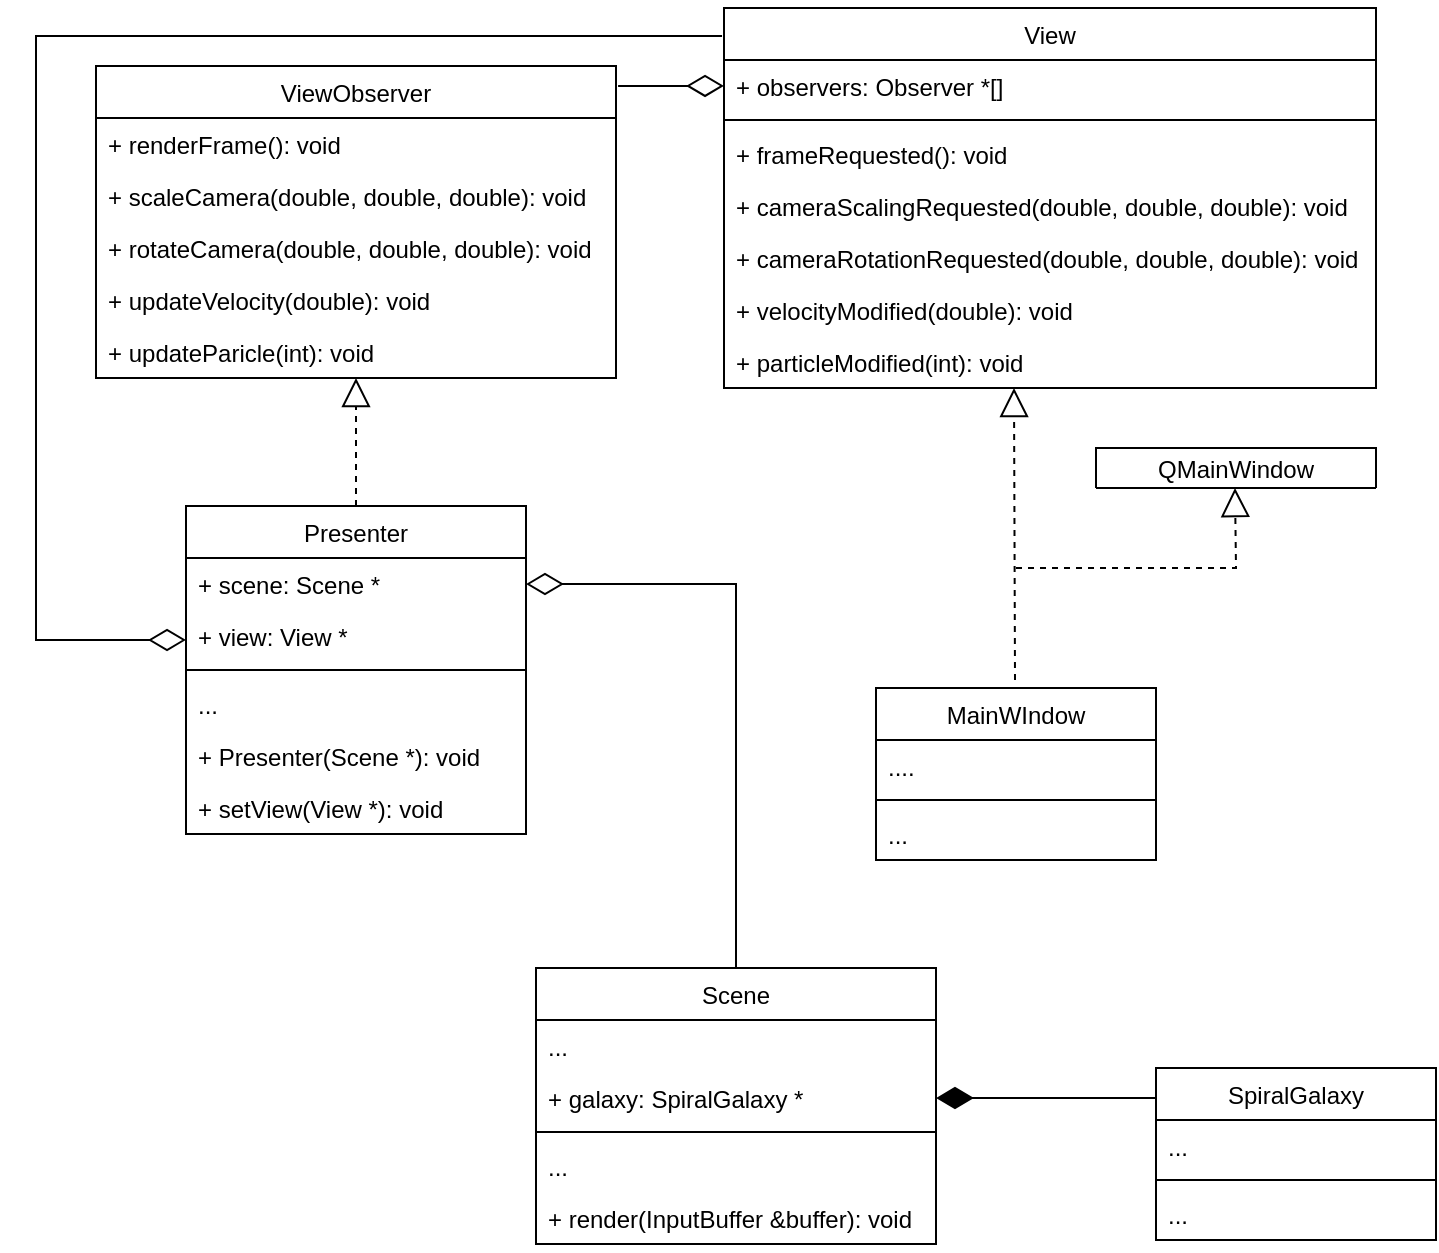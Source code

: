 <mxfile version="12.8.1" type="device"><diagram id="C5RBs43oDa-KdzZeNtuy" name="Page-1"><mxGraphModel dx="1408" dy="706" grid="1" gridSize="10" guides="1" tooltips="1" connect="1" arrows="1" fold="1" page="1" pageScale="1" pageWidth="827" pageHeight="1169" math="0" shadow="0"><root><mxCell id="WIyWlLk6GJQsqaUBKTNV-0"/><mxCell id="WIyWlLk6GJQsqaUBKTNV-1" parent="WIyWlLk6GJQsqaUBKTNV-0"/><mxCell id="GJMTtwCUZ4_fLfdoSKqY-0" value="ViewObserver" style="swimlane;fontStyle=0;childLayout=stackLayout;horizontal=1;startSize=26;fillColor=none;horizontalStack=0;resizeParent=1;resizeParentMax=0;resizeLast=0;collapsible=1;marginBottom=0;" vertex="1" parent="WIyWlLk6GJQsqaUBKTNV-1"><mxGeometry x="100" y="219" width="260" height="156" as="geometry"/></mxCell><mxCell id="GJMTtwCUZ4_fLfdoSKqY-1" value="+ renderFrame(): void" style="text;strokeColor=none;fillColor=none;align=left;verticalAlign=top;spacingLeft=4;spacingRight=4;overflow=hidden;rotatable=0;points=[[0,0.5],[1,0.5]];portConstraint=eastwest;" vertex="1" parent="GJMTtwCUZ4_fLfdoSKqY-0"><mxGeometry y="26" width="260" height="26" as="geometry"/></mxCell><mxCell id="GJMTtwCUZ4_fLfdoSKqY-2" value="+ scaleCamera(double, double, double): void&#10;" style="text;strokeColor=none;fillColor=none;align=left;verticalAlign=top;spacingLeft=4;spacingRight=4;overflow=hidden;rotatable=0;points=[[0,0.5],[1,0.5]];portConstraint=eastwest;" vertex="1" parent="GJMTtwCUZ4_fLfdoSKqY-0"><mxGeometry y="52" width="260" height="26" as="geometry"/></mxCell><mxCell id="GJMTtwCUZ4_fLfdoSKqY-3" value="+ rotateCamera(double, double, double): void&#10;" style="text;strokeColor=none;fillColor=none;align=left;verticalAlign=top;spacingLeft=4;spacingRight=4;overflow=hidden;rotatable=0;points=[[0,0.5],[1,0.5]];portConstraint=eastwest;" vertex="1" parent="GJMTtwCUZ4_fLfdoSKqY-0"><mxGeometry y="78" width="260" height="26" as="geometry"/></mxCell><mxCell id="GJMTtwCUZ4_fLfdoSKqY-4" value="+ updateVelocity(double): void" style="text;strokeColor=none;fillColor=none;align=left;verticalAlign=top;spacingLeft=4;spacingRight=4;overflow=hidden;rotatable=0;points=[[0,0.5],[1,0.5]];portConstraint=eastwest;" vertex="1" parent="GJMTtwCUZ4_fLfdoSKqY-0"><mxGeometry y="104" width="260" height="26" as="geometry"/></mxCell><mxCell id="GJMTtwCUZ4_fLfdoSKqY-5" value="+ updateParicle(int): void" style="text;strokeColor=none;fillColor=none;align=left;verticalAlign=top;spacingLeft=4;spacingRight=4;overflow=hidden;rotatable=0;points=[[0,0.5],[1,0.5]];portConstraint=eastwest;" vertex="1" parent="GJMTtwCUZ4_fLfdoSKqY-0"><mxGeometry y="130" width="260" height="26" as="geometry"/></mxCell><mxCell id="GJMTtwCUZ4_fLfdoSKqY-6" value="Presenter" style="swimlane;fontStyle=0;childLayout=stackLayout;horizontal=1;startSize=26;fillColor=none;horizontalStack=0;resizeParent=1;resizeParentMax=0;resizeLast=0;collapsible=1;marginBottom=0;" vertex="1" parent="WIyWlLk6GJQsqaUBKTNV-1"><mxGeometry x="145" y="439" width="170" height="164" as="geometry"/></mxCell><mxCell id="GJMTtwCUZ4_fLfdoSKqY-17" value="+ scene: Scene *" style="text;strokeColor=none;fillColor=none;align=left;verticalAlign=top;spacingLeft=4;spacingRight=4;overflow=hidden;rotatable=0;points=[[0,0.5],[1,0.5]];portConstraint=eastwest;" vertex="1" parent="GJMTtwCUZ4_fLfdoSKqY-6"><mxGeometry y="26" width="170" height="26" as="geometry"/></mxCell><mxCell id="GJMTtwCUZ4_fLfdoSKqY-19" value="+ view: View *" style="text;strokeColor=none;fillColor=none;align=left;verticalAlign=top;spacingLeft=4;spacingRight=4;overflow=hidden;rotatable=0;points=[[0,0.5],[1,0.5]];portConstraint=eastwest;" vertex="1" parent="GJMTtwCUZ4_fLfdoSKqY-6"><mxGeometry y="52" width="170" height="26" as="geometry"/></mxCell><mxCell id="GJMTtwCUZ4_fLfdoSKqY-18" value="" style="line;strokeWidth=1;fillColor=none;align=left;verticalAlign=middle;spacingTop=-1;spacingLeft=3;spacingRight=3;rotatable=0;labelPosition=right;points=[];portConstraint=eastwest;" vertex="1" parent="GJMTtwCUZ4_fLfdoSKqY-6"><mxGeometry y="78" width="170" height="8" as="geometry"/></mxCell><mxCell id="GJMTtwCUZ4_fLfdoSKqY-12" value="...&#10;" style="text;strokeColor=none;fillColor=none;align=left;verticalAlign=top;spacingLeft=4;spacingRight=4;overflow=hidden;rotatable=0;points=[[0,0.5],[1,0.5]];portConstraint=eastwest;" vertex="1" parent="GJMTtwCUZ4_fLfdoSKqY-6"><mxGeometry y="86" width="170" height="26" as="geometry"/></mxCell><mxCell id="GJMTtwCUZ4_fLfdoSKqY-13" value="+ Presenter(Scene *): void" style="text;strokeColor=none;fillColor=none;align=left;verticalAlign=top;spacingLeft=4;spacingRight=4;overflow=hidden;rotatable=0;points=[[0,0.5],[1,0.5]];portConstraint=eastwest;" vertex="1" parent="GJMTtwCUZ4_fLfdoSKqY-6"><mxGeometry y="112" width="170" height="26" as="geometry"/></mxCell><mxCell id="GJMTtwCUZ4_fLfdoSKqY-15" value="+ setView(View *): void" style="text;strokeColor=none;fillColor=none;align=left;verticalAlign=top;spacingLeft=4;spacingRight=4;overflow=hidden;rotatable=0;points=[[0,0.5],[1,0.5]];portConstraint=eastwest;" vertex="1" parent="GJMTtwCUZ4_fLfdoSKqY-6"><mxGeometry y="138" width="170" height="26" as="geometry"/></mxCell><mxCell id="GJMTtwCUZ4_fLfdoSKqY-23" value="" style="endArrow=block;dashed=1;endFill=0;endSize=12;html=1;exitX=0.5;exitY=0;exitDx=0;exitDy=0;" edge="1" parent="WIyWlLk6GJQsqaUBKTNV-1" source="GJMTtwCUZ4_fLfdoSKqY-6" target="GJMTtwCUZ4_fLfdoSKqY-5"><mxGeometry width="160" relative="1" as="geometry"><mxPoint x="20" y="419" as="sourcePoint"/><mxPoint x="180" y="419" as="targetPoint"/></mxGeometry></mxCell><mxCell id="GJMTtwCUZ4_fLfdoSKqY-31" value="View" style="swimlane;fontStyle=0;childLayout=stackLayout;horizontal=1;startSize=26;fillColor=none;horizontalStack=0;resizeParent=1;resizeParentMax=0;resizeLast=0;collapsible=1;marginBottom=0;" vertex="1" parent="WIyWlLk6GJQsqaUBKTNV-1"><mxGeometry x="414" y="190" width="326" height="190" as="geometry"/></mxCell><mxCell id="GJMTtwCUZ4_fLfdoSKqY-65" value="+ observers: Observer *[]" style="text;strokeColor=none;fillColor=none;align=left;verticalAlign=top;spacingLeft=4;spacingRight=4;overflow=hidden;rotatable=0;points=[[0,0.5],[1,0.5]];portConstraint=eastwest;" vertex="1" parent="GJMTtwCUZ4_fLfdoSKqY-31"><mxGeometry y="26" width="326" height="26" as="geometry"/></mxCell><mxCell id="GJMTtwCUZ4_fLfdoSKqY-66" value="" style="line;strokeWidth=1;fillColor=none;align=left;verticalAlign=middle;spacingTop=-1;spacingLeft=3;spacingRight=3;rotatable=0;labelPosition=right;points=[];portConstraint=eastwest;" vertex="1" parent="GJMTtwCUZ4_fLfdoSKqY-31"><mxGeometry y="52" width="326" height="8" as="geometry"/></mxCell><mxCell id="GJMTtwCUZ4_fLfdoSKqY-32" value="+ frameRequested(): void" style="text;strokeColor=none;fillColor=none;align=left;verticalAlign=top;spacingLeft=4;spacingRight=4;overflow=hidden;rotatable=0;points=[[0,0.5],[1,0.5]];portConstraint=eastwest;" vertex="1" parent="GJMTtwCUZ4_fLfdoSKqY-31"><mxGeometry y="60" width="326" height="26" as="geometry"/></mxCell><mxCell id="GJMTtwCUZ4_fLfdoSKqY-33" value="+ cameraScalingRequested(double, double, double): void&#10;" style="text;strokeColor=none;fillColor=none;align=left;verticalAlign=top;spacingLeft=4;spacingRight=4;overflow=hidden;rotatable=0;points=[[0,0.5],[1,0.5]];portConstraint=eastwest;" vertex="1" parent="GJMTtwCUZ4_fLfdoSKqY-31"><mxGeometry y="86" width="326" height="26" as="geometry"/></mxCell><mxCell id="GJMTtwCUZ4_fLfdoSKqY-34" value="+ cameraRotationRequested(double, double, double): void&#10;" style="text;strokeColor=none;fillColor=none;align=left;verticalAlign=top;spacingLeft=4;spacingRight=4;overflow=hidden;rotatable=0;points=[[0,0.5],[1,0.5]];portConstraint=eastwest;" vertex="1" parent="GJMTtwCUZ4_fLfdoSKqY-31"><mxGeometry y="112" width="326" height="26" as="geometry"/></mxCell><mxCell id="GJMTtwCUZ4_fLfdoSKqY-35" value="+ velocityModified(double): void&#10;" style="text;strokeColor=none;fillColor=none;align=left;verticalAlign=top;spacingLeft=4;spacingRight=4;overflow=hidden;rotatable=0;points=[[0,0.5],[1,0.5]];portConstraint=eastwest;" vertex="1" parent="GJMTtwCUZ4_fLfdoSKqY-31"><mxGeometry y="138" width="326" height="26" as="geometry"/></mxCell><mxCell id="GJMTtwCUZ4_fLfdoSKqY-36" value="+ particleModified(int): void" style="text;strokeColor=none;fillColor=none;align=left;verticalAlign=top;spacingLeft=4;spacingRight=4;overflow=hidden;rotatable=0;points=[[0,0.5],[1,0.5]];portConstraint=eastwest;" vertex="1" parent="GJMTtwCUZ4_fLfdoSKqY-31"><mxGeometry y="164" width="326" height="26" as="geometry"/></mxCell><mxCell id="GJMTtwCUZ4_fLfdoSKqY-42" value="QMainWindow" style="swimlane;fontStyle=0;childLayout=stackLayout;horizontal=1;startSize=26;fillColor=none;horizontalStack=0;resizeParent=1;resizeParentMax=0;resizeLast=0;collapsible=1;marginBottom=0;" vertex="1" parent="WIyWlLk6GJQsqaUBKTNV-1"><mxGeometry x="600" y="410" width="140" height="20" as="geometry"/></mxCell><mxCell id="GJMTtwCUZ4_fLfdoSKqY-46" value="MainWIndow" style="swimlane;fontStyle=0;childLayout=stackLayout;horizontal=1;startSize=26;fillColor=none;horizontalStack=0;resizeParent=1;resizeParentMax=0;resizeLast=0;collapsible=1;marginBottom=0;" vertex="1" parent="WIyWlLk6GJQsqaUBKTNV-1"><mxGeometry x="490" y="530" width="140" height="86" as="geometry"/></mxCell><mxCell id="GJMTtwCUZ4_fLfdoSKqY-47" value="...." style="text;strokeColor=none;fillColor=none;align=left;verticalAlign=top;spacingLeft=4;spacingRight=4;overflow=hidden;rotatable=0;points=[[0,0.5],[1,0.5]];portConstraint=eastwest;" vertex="1" parent="GJMTtwCUZ4_fLfdoSKqY-46"><mxGeometry y="26" width="140" height="26" as="geometry"/></mxCell><mxCell id="GJMTtwCUZ4_fLfdoSKqY-53" value="" style="line;strokeWidth=1;fillColor=none;align=left;verticalAlign=middle;spacingTop=-1;spacingLeft=3;spacingRight=3;rotatable=0;labelPosition=right;points=[];portConstraint=eastwest;" vertex="1" parent="GJMTtwCUZ4_fLfdoSKqY-46"><mxGeometry y="52" width="140" height="8" as="geometry"/></mxCell><mxCell id="GJMTtwCUZ4_fLfdoSKqY-48" value="..." style="text;strokeColor=none;fillColor=none;align=left;verticalAlign=top;spacingLeft=4;spacingRight=4;overflow=hidden;rotatable=0;points=[[0,0.5],[1,0.5]];portConstraint=eastwest;" vertex="1" parent="GJMTtwCUZ4_fLfdoSKqY-46"><mxGeometry y="60" width="140" height="26" as="geometry"/></mxCell><mxCell id="GJMTtwCUZ4_fLfdoSKqY-50" value="" style="endArrow=block;dashed=1;endFill=0;endSize=12;html=1;exitX=0.5;exitY=0;exitDx=0;exitDy=0;" edge="1" parent="WIyWlLk6GJQsqaUBKTNV-1"><mxGeometry width="160" relative="1" as="geometry"><mxPoint x="559.5" y="526" as="sourcePoint"/><mxPoint x="559" y="380" as="targetPoint"/></mxGeometry></mxCell><mxCell id="GJMTtwCUZ4_fLfdoSKqY-52" value="" style="endArrow=block;dashed=1;endFill=0;endSize=12;html=1;rounded=0;" edge="1" parent="WIyWlLk6GJQsqaUBKTNV-1"><mxGeometry width="160" relative="1" as="geometry"><mxPoint x="560" y="470" as="sourcePoint"/><mxPoint x="669.5" y="430" as="targetPoint"/><Array as="points"><mxPoint x="670" y="470"/></Array></mxGeometry></mxCell><mxCell id="GJMTtwCUZ4_fLfdoSKqY-58" value="Scene" style="swimlane;fontStyle=0;childLayout=stackLayout;horizontal=1;startSize=26;fillColor=none;horizontalStack=0;resizeParent=1;resizeParentMax=0;resizeLast=0;collapsible=1;marginBottom=0;" vertex="1" parent="WIyWlLk6GJQsqaUBKTNV-1"><mxGeometry x="320" y="670" width="200" height="138" as="geometry"/></mxCell><mxCell id="GJMTtwCUZ4_fLfdoSKqY-59" value="..." style="text;strokeColor=none;fillColor=none;align=left;verticalAlign=top;spacingLeft=4;spacingRight=4;overflow=hidden;rotatable=0;points=[[0,0.5],[1,0.5]];portConstraint=eastwest;" vertex="1" parent="GJMTtwCUZ4_fLfdoSKqY-58"><mxGeometry y="26" width="200" height="26" as="geometry"/></mxCell><mxCell id="GJMTtwCUZ4_fLfdoSKqY-74" value="+ galaxy: SpiralGalaxy *" style="text;strokeColor=none;fillColor=none;align=left;verticalAlign=top;spacingLeft=4;spacingRight=4;overflow=hidden;rotatable=0;points=[[0,0.5],[1,0.5]];portConstraint=eastwest;" vertex="1" parent="GJMTtwCUZ4_fLfdoSKqY-58"><mxGeometry y="52" width="200" height="26" as="geometry"/></mxCell><mxCell id="GJMTtwCUZ4_fLfdoSKqY-62" value="" style="line;strokeWidth=1;fillColor=none;align=left;verticalAlign=middle;spacingTop=-1;spacingLeft=3;spacingRight=3;rotatable=0;labelPosition=right;points=[];portConstraint=eastwest;" vertex="1" parent="GJMTtwCUZ4_fLfdoSKqY-58"><mxGeometry y="78" width="200" height="8" as="geometry"/></mxCell><mxCell id="GJMTtwCUZ4_fLfdoSKqY-60" value="..." style="text;strokeColor=none;fillColor=none;align=left;verticalAlign=top;spacingLeft=4;spacingRight=4;overflow=hidden;rotatable=0;points=[[0,0.5],[1,0.5]];portConstraint=eastwest;" vertex="1" parent="GJMTtwCUZ4_fLfdoSKqY-58"><mxGeometry y="86" width="200" height="26" as="geometry"/></mxCell><mxCell id="GJMTtwCUZ4_fLfdoSKqY-61" value="+ render(InputBuffer &amp;buffer): void&#10;" style="text;strokeColor=none;fillColor=none;align=left;verticalAlign=top;spacingLeft=4;spacingRight=4;overflow=hidden;rotatable=0;points=[[0,0.5],[1,0.5]];portConstraint=eastwest;" vertex="1" parent="GJMTtwCUZ4_fLfdoSKqY-58"><mxGeometry y="112" width="200" height="26" as="geometry"/></mxCell><mxCell id="GJMTtwCUZ4_fLfdoSKqY-68" style="edgeStyle=orthogonalEdgeStyle;rounded=0;orthogonalLoop=1;jettySize=auto;html=1;entryX=1.004;entryY=0.064;entryDx=0;entryDy=0;entryPerimeter=0;endArrow=none;endFill=0;startArrow=diamondThin;startFill=0;strokeWidth=1;sourcePerimeterSpacing=0;startSize=16;" edge="1" parent="WIyWlLk6GJQsqaUBKTNV-1" source="GJMTtwCUZ4_fLfdoSKqY-65" target="GJMTtwCUZ4_fLfdoSKqY-0"><mxGeometry relative="1" as="geometry"/></mxCell><mxCell id="GJMTtwCUZ4_fLfdoSKqY-69" style="edgeStyle=orthogonalEdgeStyle;rounded=0;orthogonalLoop=1;jettySize=auto;html=1;entryX=0.5;entryY=0;entryDx=0;entryDy=0;startArrow=diamondThin;startFill=0;startSize=16;sourcePerimeterSpacing=0;endArrow=none;endFill=0;strokeWidth=1;" edge="1" parent="WIyWlLk6GJQsqaUBKTNV-1" source="GJMTtwCUZ4_fLfdoSKqY-17" target="GJMTtwCUZ4_fLfdoSKqY-58"><mxGeometry relative="1" as="geometry"/></mxCell><mxCell id="GJMTtwCUZ4_fLfdoSKqY-73" style="edgeStyle=orthogonalEdgeStyle;rounded=0;orthogonalLoop=1;jettySize=auto;html=1;entryX=-0.003;entryY=0.063;entryDx=0;entryDy=0;entryPerimeter=0;startArrow=diamondThin;startFill=0;startSize=16;sourcePerimeterSpacing=0;endArrow=none;endFill=0;strokeWidth=1;" edge="1" parent="WIyWlLk6GJQsqaUBKTNV-1"><mxGeometry relative="1" as="geometry"><mxPoint x="145" y="506" as="sourcePoint"/><mxPoint x="413.022" y="203.97" as="targetPoint"/><Array as="points"><mxPoint x="70" y="506"/><mxPoint x="70" y="204"/></Array></mxGeometry></mxCell><mxCell id="GJMTtwCUZ4_fLfdoSKqY-75" value="SpiralGalaxy" style="swimlane;fontStyle=0;childLayout=stackLayout;horizontal=1;startSize=26;fillColor=none;horizontalStack=0;resizeParent=1;resizeParentMax=0;resizeLast=0;collapsible=1;marginBottom=0;" vertex="1" parent="WIyWlLk6GJQsqaUBKTNV-1"><mxGeometry x="630" y="720" width="140" height="86" as="geometry"/></mxCell><mxCell id="GJMTtwCUZ4_fLfdoSKqY-77" value="..." style="text;strokeColor=none;fillColor=none;align=left;verticalAlign=top;spacingLeft=4;spacingRight=4;overflow=hidden;rotatable=0;points=[[0,0.5],[1,0.5]];portConstraint=eastwest;" vertex="1" parent="GJMTtwCUZ4_fLfdoSKqY-75"><mxGeometry y="26" width="140" height="26" as="geometry"/></mxCell><mxCell id="GJMTtwCUZ4_fLfdoSKqY-80" value="" style="line;strokeWidth=1;fillColor=none;align=left;verticalAlign=middle;spacingTop=-1;spacingLeft=3;spacingRight=3;rotatable=0;labelPosition=right;points=[];portConstraint=eastwest;" vertex="1" parent="GJMTtwCUZ4_fLfdoSKqY-75"><mxGeometry y="52" width="140" height="8" as="geometry"/></mxCell><mxCell id="GJMTtwCUZ4_fLfdoSKqY-78" value="..." style="text;strokeColor=none;fillColor=none;align=left;verticalAlign=top;spacingLeft=4;spacingRight=4;overflow=hidden;rotatable=0;points=[[0,0.5],[1,0.5]];portConstraint=eastwest;" vertex="1" parent="GJMTtwCUZ4_fLfdoSKqY-75"><mxGeometry y="60" width="140" height="26" as="geometry"/></mxCell><mxCell id="GJMTtwCUZ4_fLfdoSKqY-81" style="edgeStyle=orthogonalEdgeStyle;rounded=0;orthogonalLoop=1;jettySize=auto;html=1;exitX=1;exitY=0.5;exitDx=0;exitDy=0;entryX=0;entryY=0.174;entryDx=0;entryDy=0;entryPerimeter=0;startArrow=diamondThin;startFill=1;startSize=16;sourcePerimeterSpacing=0;endArrow=none;endFill=0;strokeWidth=1;" edge="1" parent="WIyWlLk6GJQsqaUBKTNV-1" source="GJMTtwCUZ4_fLfdoSKqY-74" target="GJMTtwCUZ4_fLfdoSKqY-75"><mxGeometry relative="1" as="geometry"/></mxCell></root></mxGraphModel></diagram></mxfile>